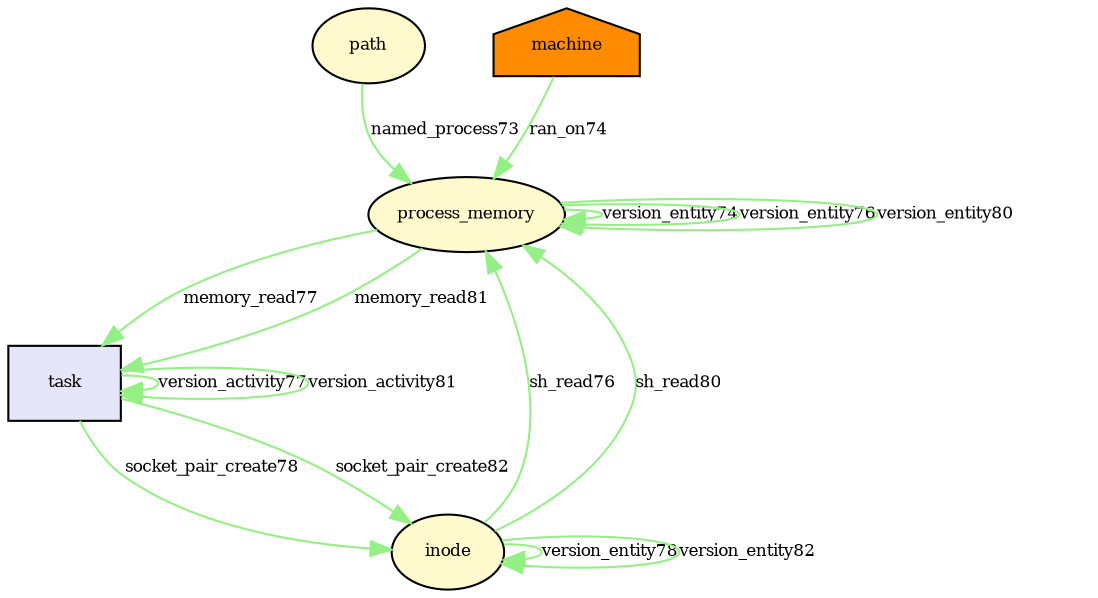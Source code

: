 digraph RGL__DirectedAdjacencyGraph {path[fontsize = 8,label = "path",shape = ellipse, fillcolor="#fffacd", style = filled]

process_memory[fontsize = 8,label = "process_memory",shape = ellipse, fillcolor="#fffacd", style = filled]

path -> process_memory[fontsize = 8,label = "named_process73", color="#94f084"]

process_memory -> process_memory[fontsize = 8,label = "version_entity74", color="#94f084"]

machine[fontsize = 8,label = "machine",shape = house, fillcolor="#ff8c00", style = filled]

machine -> process_memory[fontsize = 8,label = "ran_on74", color="#94f084"]

process_memory -> process_memory[fontsize = 8,label = "version_entity76", color="#94f084"]

inode[fontsize = 8,label = "inode",shape = ellipse, fillcolor="#fffacd", style = filled]

inode -> process_memory[fontsize = 8,label = "sh_read76", color="#94f084"]

task[fontsize = 8,label = "task",shape = rectangle, fillcolor="#e6e6fa", style = filled]

task -> task[fontsize = 8,label = "version_activity77", color="#94f084"]

process_memory -> task[fontsize = 8,label = "memory_read77", color="#94f084"]

inode -> inode[fontsize = 8,label = "version_entity78", color="#94f084"]

task -> inode[fontsize = 8,label = "socket_pair_create78", color="#94f084"]

process_memory -> process_memory[fontsize = 8,label = "version_entity80", color="#94f084"]

inode -> process_memory[fontsize = 8,label = "sh_read80", color="#94f084"]

task -> task[fontsize = 8,label = "version_activity81", color="#94f084"]

process_memory -> task[fontsize = 8,label = "memory_read81", color="#94f084"]

inode -> inode[fontsize = 8,label = "version_entity82", color="#94f084"]

task -> inode[fontsize = 8,label = "socket_pair_create82", color="#94f084"]

}